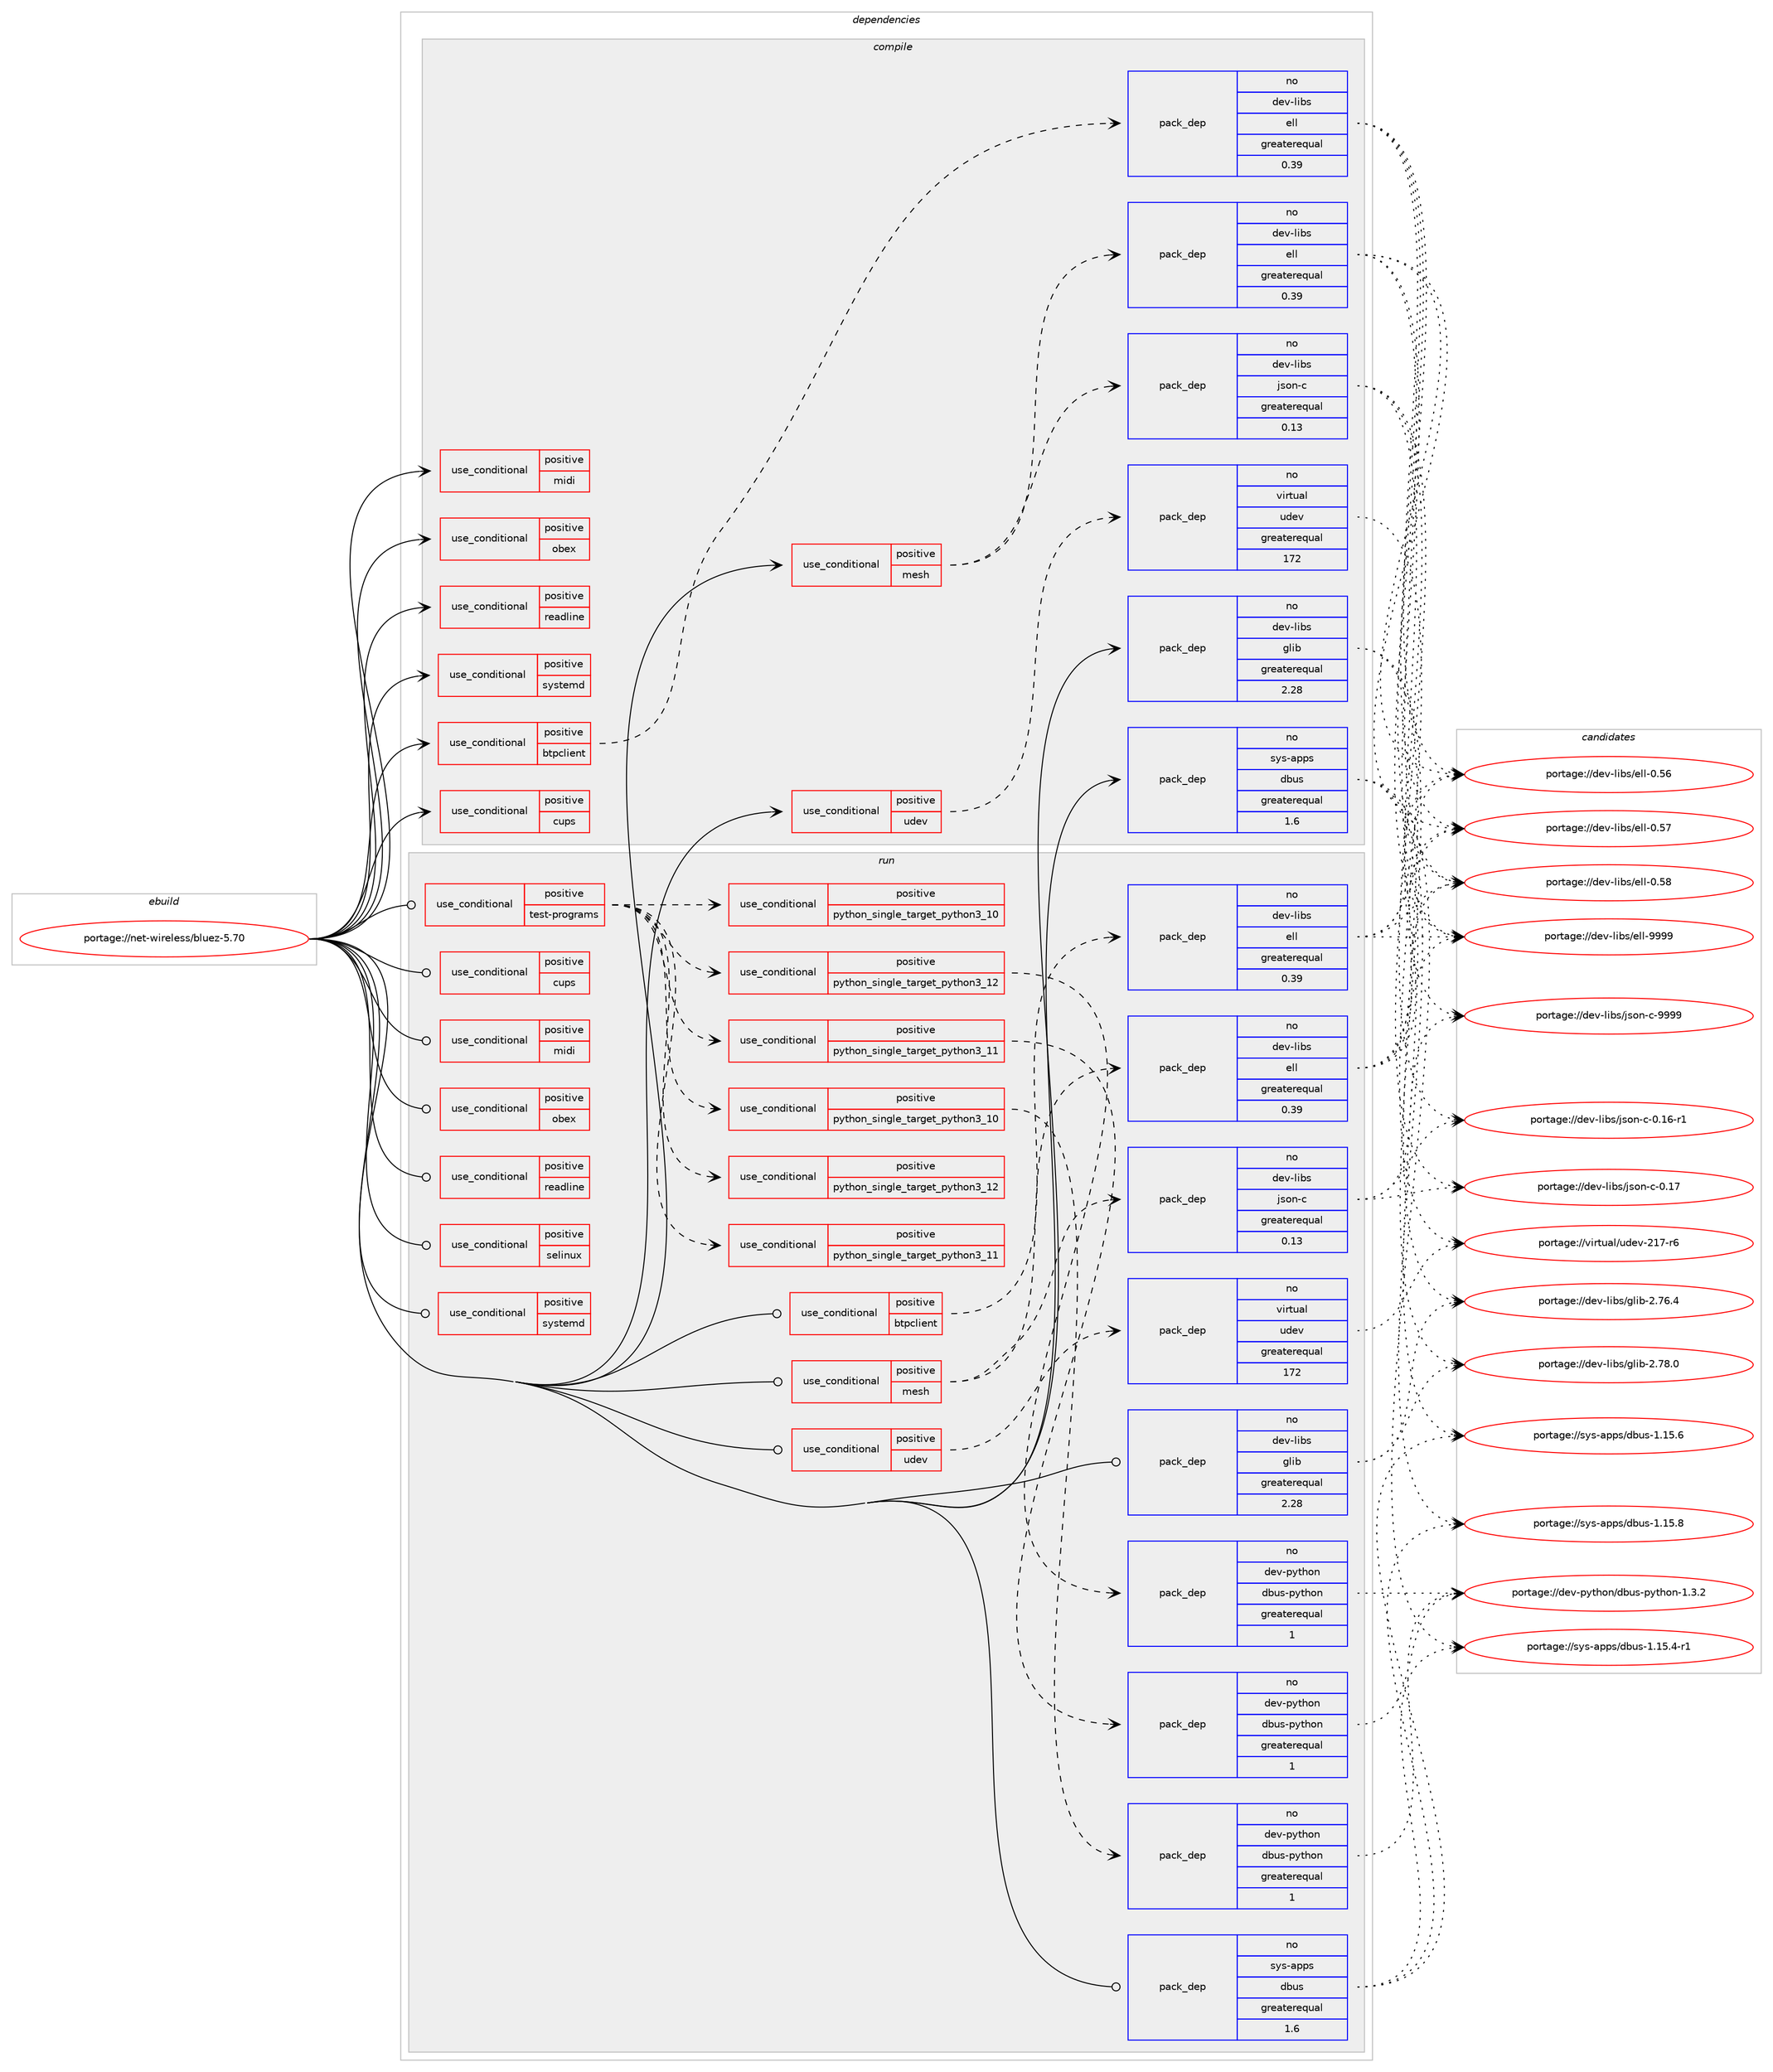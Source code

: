 digraph prolog {

# *************
# Graph options
# *************

newrank=true;
concentrate=true;
compound=true;
graph [rankdir=LR,fontname=Helvetica,fontsize=10,ranksep=1.5];#, ranksep=2.5, nodesep=0.2];
edge  [arrowhead=vee];
node  [fontname=Helvetica,fontsize=10];

# **********
# The ebuild
# **********

subgraph cluster_leftcol {
color=gray;
label=<<i>ebuild</i>>;
id [label="portage://net-wireless/bluez-5.70", color=red, width=4, href="../net-wireless/bluez-5.70.svg"];
}

# ****************
# The dependencies
# ****************

subgraph cluster_midcol {
color=gray;
label=<<i>dependencies</i>>;
subgraph cluster_compile {
fillcolor="#eeeeee";
style=filled;
label=<<i>compile</i>>;
subgraph cond183 {
dependency275 [label=<<TABLE BORDER="0" CELLBORDER="1" CELLSPACING="0" CELLPADDING="4"><TR><TD ROWSPAN="3" CELLPADDING="10">use_conditional</TD></TR><TR><TD>positive</TD></TR><TR><TD>btpclient</TD></TR></TABLE>>, shape=none, color=red];
subgraph pack91 {
dependency276 [label=<<TABLE BORDER="0" CELLBORDER="1" CELLSPACING="0" CELLPADDING="4" WIDTH="220"><TR><TD ROWSPAN="6" CELLPADDING="30">pack_dep</TD></TR><TR><TD WIDTH="110">no</TD></TR><TR><TD>dev-libs</TD></TR><TR><TD>ell</TD></TR><TR><TD>greaterequal</TD></TR><TR><TD>0.39</TD></TR></TABLE>>, shape=none, color=blue];
}
dependency275:e -> dependency276:w [weight=20,style="dashed",arrowhead="vee"];
}
id:e -> dependency275:w [weight=20,style="solid",arrowhead="vee"];
subgraph cond184 {
dependency277 [label=<<TABLE BORDER="0" CELLBORDER="1" CELLSPACING="0" CELLPADDING="4"><TR><TD ROWSPAN="3" CELLPADDING="10">use_conditional</TD></TR><TR><TD>positive</TD></TR><TR><TD>cups</TD></TR></TABLE>>, shape=none, color=red];
# *** BEGIN UNKNOWN DEPENDENCY TYPE (TODO) ***
# dependency277 -> package_dependency(portage://net-wireless/bluez-5.70,install,no,net-print,cups,none,[,,],any_same_slot,[])
# *** END UNKNOWN DEPENDENCY TYPE (TODO) ***

}
id:e -> dependency277:w [weight=20,style="solid",arrowhead="vee"];
subgraph cond185 {
dependency278 [label=<<TABLE BORDER="0" CELLBORDER="1" CELLSPACING="0" CELLPADDING="4"><TR><TD ROWSPAN="3" CELLPADDING="10">use_conditional</TD></TR><TR><TD>positive</TD></TR><TR><TD>mesh</TD></TR></TABLE>>, shape=none, color=red];
subgraph pack92 {
dependency279 [label=<<TABLE BORDER="0" CELLBORDER="1" CELLSPACING="0" CELLPADDING="4" WIDTH="220"><TR><TD ROWSPAN="6" CELLPADDING="30">pack_dep</TD></TR><TR><TD WIDTH="110">no</TD></TR><TR><TD>dev-libs</TD></TR><TR><TD>ell</TD></TR><TR><TD>greaterequal</TD></TR><TR><TD>0.39</TD></TR></TABLE>>, shape=none, color=blue];
}
dependency278:e -> dependency279:w [weight=20,style="dashed",arrowhead="vee"];
subgraph pack93 {
dependency280 [label=<<TABLE BORDER="0" CELLBORDER="1" CELLSPACING="0" CELLPADDING="4" WIDTH="220"><TR><TD ROWSPAN="6" CELLPADDING="30">pack_dep</TD></TR><TR><TD WIDTH="110">no</TD></TR><TR><TD>dev-libs</TD></TR><TR><TD>json-c</TD></TR><TR><TD>greaterequal</TD></TR><TR><TD>0.13</TD></TR></TABLE>>, shape=none, color=blue];
}
dependency278:e -> dependency280:w [weight=20,style="dashed",arrowhead="vee"];
# *** BEGIN UNKNOWN DEPENDENCY TYPE (TODO) ***
# dependency278 -> package_dependency(portage://net-wireless/bluez-5.70,install,no,sys-libs,readline,none,[,,],[slot(0),equal],[])
# *** END UNKNOWN DEPENDENCY TYPE (TODO) ***

}
id:e -> dependency278:w [weight=20,style="solid",arrowhead="vee"];
subgraph cond186 {
dependency281 [label=<<TABLE BORDER="0" CELLBORDER="1" CELLSPACING="0" CELLPADDING="4"><TR><TD ROWSPAN="3" CELLPADDING="10">use_conditional</TD></TR><TR><TD>positive</TD></TR><TR><TD>midi</TD></TR></TABLE>>, shape=none, color=red];
# *** BEGIN UNKNOWN DEPENDENCY TYPE (TODO) ***
# dependency281 -> package_dependency(portage://net-wireless/bluez-5.70,install,no,media-libs,alsa-lib,none,[,,],[],[])
# *** END UNKNOWN DEPENDENCY TYPE (TODO) ***

}
id:e -> dependency281:w [weight=20,style="solid",arrowhead="vee"];
subgraph cond187 {
dependency282 [label=<<TABLE BORDER="0" CELLBORDER="1" CELLSPACING="0" CELLPADDING="4"><TR><TD ROWSPAN="3" CELLPADDING="10">use_conditional</TD></TR><TR><TD>positive</TD></TR><TR><TD>obex</TD></TR></TABLE>>, shape=none, color=red];
# *** BEGIN UNKNOWN DEPENDENCY TYPE (TODO) ***
# dependency282 -> package_dependency(portage://net-wireless/bluez-5.70,install,no,dev-libs,libical,none,[,,],any_same_slot,[])
# *** END UNKNOWN DEPENDENCY TYPE (TODO) ***

}
id:e -> dependency282:w [weight=20,style="solid",arrowhead="vee"];
subgraph cond188 {
dependency283 [label=<<TABLE BORDER="0" CELLBORDER="1" CELLSPACING="0" CELLPADDING="4"><TR><TD ROWSPAN="3" CELLPADDING="10">use_conditional</TD></TR><TR><TD>positive</TD></TR><TR><TD>readline</TD></TR></TABLE>>, shape=none, color=red];
# *** BEGIN UNKNOWN DEPENDENCY TYPE (TODO) ***
# dependency283 -> package_dependency(portage://net-wireless/bluez-5.70,install,no,sys-libs,readline,none,[,,],[slot(0),equal],[])
# *** END UNKNOWN DEPENDENCY TYPE (TODO) ***

}
id:e -> dependency283:w [weight=20,style="solid",arrowhead="vee"];
subgraph cond189 {
dependency284 [label=<<TABLE BORDER="0" CELLBORDER="1" CELLSPACING="0" CELLPADDING="4"><TR><TD ROWSPAN="3" CELLPADDING="10">use_conditional</TD></TR><TR><TD>positive</TD></TR><TR><TD>systemd</TD></TR></TABLE>>, shape=none, color=red];
# *** BEGIN UNKNOWN DEPENDENCY TYPE (TODO) ***
# dependency284 -> package_dependency(portage://net-wireless/bluez-5.70,install,no,sys-apps,systemd,none,[,,],[],[])
# *** END UNKNOWN DEPENDENCY TYPE (TODO) ***

}
id:e -> dependency284:w [weight=20,style="solid",arrowhead="vee"];
subgraph cond190 {
dependency285 [label=<<TABLE BORDER="0" CELLBORDER="1" CELLSPACING="0" CELLPADDING="4"><TR><TD ROWSPAN="3" CELLPADDING="10">use_conditional</TD></TR><TR><TD>positive</TD></TR><TR><TD>udev</TD></TR></TABLE>>, shape=none, color=red];
subgraph pack94 {
dependency286 [label=<<TABLE BORDER="0" CELLBORDER="1" CELLSPACING="0" CELLPADDING="4" WIDTH="220"><TR><TD ROWSPAN="6" CELLPADDING="30">pack_dep</TD></TR><TR><TD WIDTH="110">no</TD></TR><TR><TD>virtual</TD></TR><TR><TD>udev</TD></TR><TR><TD>greaterequal</TD></TR><TR><TD>172</TD></TR></TABLE>>, shape=none, color=blue];
}
dependency285:e -> dependency286:w [weight=20,style="dashed",arrowhead="vee"];
}
id:e -> dependency285:w [weight=20,style="solid",arrowhead="vee"];
subgraph pack95 {
dependency287 [label=<<TABLE BORDER="0" CELLBORDER="1" CELLSPACING="0" CELLPADDING="4" WIDTH="220"><TR><TD ROWSPAN="6" CELLPADDING="30">pack_dep</TD></TR><TR><TD WIDTH="110">no</TD></TR><TR><TD>dev-libs</TD></TR><TR><TD>glib</TD></TR><TR><TD>greaterequal</TD></TR><TR><TD>2.28</TD></TR></TABLE>>, shape=none, color=blue];
}
id:e -> dependency287:w [weight=20,style="solid",arrowhead="vee"];
subgraph pack96 {
dependency288 [label=<<TABLE BORDER="0" CELLBORDER="1" CELLSPACING="0" CELLPADDING="4" WIDTH="220"><TR><TD ROWSPAN="6" CELLPADDING="30">pack_dep</TD></TR><TR><TD WIDTH="110">no</TD></TR><TR><TD>sys-apps</TD></TR><TR><TD>dbus</TD></TR><TR><TD>greaterequal</TD></TR><TR><TD>1.6</TD></TR></TABLE>>, shape=none, color=blue];
}
id:e -> dependency288:w [weight=20,style="solid",arrowhead="vee"];
}
subgraph cluster_compileandrun {
fillcolor="#eeeeee";
style=filled;
label=<<i>compile and run</i>>;
}
subgraph cluster_run {
fillcolor="#eeeeee";
style=filled;
label=<<i>run</i>>;
subgraph cond191 {
dependency289 [label=<<TABLE BORDER="0" CELLBORDER="1" CELLSPACING="0" CELLPADDING="4"><TR><TD ROWSPAN="3" CELLPADDING="10">use_conditional</TD></TR><TR><TD>positive</TD></TR><TR><TD>btpclient</TD></TR></TABLE>>, shape=none, color=red];
subgraph pack97 {
dependency290 [label=<<TABLE BORDER="0" CELLBORDER="1" CELLSPACING="0" CELLPADDING="4" WIDTH="220"><TR><TD ROWSPAN="6" CELLPADDING="30">pack_dep</TD></TR><TR><TD WIDTH="110">no</TD></TR><TR><TD>dev-libs</TD></TR><TR><TD>ell</TD></TR><TR><TD>greaterequal</TD></TR><TR><TD>0.39</TD></TR></TABLE>>, shape=none, color=blue];
}
dependency289:e -> dependency290:w [weight=20,style="dashed",arrowhead="vee"];
}
id:e -> dependency289:w [weight=20,style="solid",arrowhead="odot"];
subgraph cond192 {
dependency291 [label=<<TABLE BORDER="0" CELLBORDER="1" CELLSPACING="0" CELLPADDING="4"><TR><TD ROWSPAN="3" CELLPADDING="10">use_conditional</TD></TR><TR><TD>positive</TD></TR><TR><TD>cups</TD></TR></TABLE>>, shape=none, color=red];
# *** BEGIN UNKNOWN DEPENDENCY TYPE (TODO) ***
# dependency291 -> package_dependency(portage://net-wireless/bluez-5.70,run,no,net-print,cups,none,[,,],any_same_slot,[])
# *** END UNKNOWN DEPENDENCY TYPE (TODO) ***

}
id:e -> dependency291:w [weight=20,style="solid",arrowhead="odot"];
subgraph cond193 {
dependency292 [label=<<TABLE BORDER="0" CELLBORDER="1" CELLSPACING="0" CELLPADDING="4"><TR><TD ROWSPAN="3" CELLPADDING="10">use_conditional</TD></TR><TR><TD>positive</TD></TR><TR><TD>mesh</TD></TR></TABLE>>, shape=none, color=red];
subgraph pack98 {
dependency293 [label=<<TABLE BORDER="0" CELLBORDER="1" CELLSPACING="0" CELLPADDING="4" WIDTH="220"><TR><TD ROWSPAN="6" CELLPADDING="30">pack_dep</TD></TR><TR><TD WIDTH="110">no</TD></TR><TR><TD>dev-libs</TD></TR><TR><TD>ell</TD></TR><TR><TD>greaterequal</TD></TR><TR><TD>0.39</TD></TR></TABLE>>, shape=none, color=blue];
}
dependency292:e -> dependency293:w [weight=20,style="dashed",arrowhead="vee"];
subgraph pack99 {
dependency294 [label=<<TABLE BORDER="0" CELLBORDER="1" CELLSPACING="0" CELLPADDING="4" WIDTH="220"><TR><TD ROWSPAN="6" CELLPADDING="30">pack_dep</TD></TR><TR><TD WIDTH="110">no</TD></TR><TR><TD>dev-libs</TD></TR><TR><TD>json-c</TD></TR><TR><TD>greaterequal</TD></TR><TR><TD>0.13</TD></TR></TABLE>>, shape=none, color=blue];
}
dependency292:e -> dependency294:w [weight=20,style="dashed",arrowhead="vee"];
# *** BEGIN UNKNOWN DEPENDENCY TYPE (TODO) ***
# dependency292 -> package_dependency(portage://net-wireless/bluez-5.70,run,no,sys-libs,readline,none,[,,],[slot(0),equal],[])
# *** END UNKNOWN DEPENDENCY TYPE (TODO) ***

}
id:e -> dependency292:w [weight=20,style="solid",arrowhead="odot"];
subgraph cond194 {
dependency295 [label=<<TABLE BORDER="0" CELLBORDER="1" CELLSPACING="0" CELLPADDING="4"><TR><TD ROWSPAN="3" CELLPADDING="10">use_conditional</TD></TR><TR><TD>positive</TD></TR><TR><TD>midi</TD></TR></TABLE>>, shape=none, color=red];
# *** BEGIN UNKNOWN DEPENDENCY TYPE (TODO) ***
# dependency295 -> package_dependency(portage://net-wireless/bluez-5.70,run,no,media-libs,alsa-lib,none,[,,],[],[])
# *** END UNKNOWN DEPENDENCY TYPE (TODO) ***

}
id:e -> dependency295:w [weight=20,style="solid",arrowhead="odot"];
subgraph cond195 {
dependency296 [label=<<TABLE BORDER="0" CELLBORDER="1" CELLSPACING="0" CELLPADDING="4"><TR><TD ROWSPAN="3" CELLPADDING="10">use_conditional</TD></TR><TR><TD>positive</TD></TR><TR><TD>obex</TD></TR></TABLE>>, shape=none, color=red];
# *** BEGIN UNKNOWN DEPENDENCY TYPE (TODO) ***
# dependency296 -> package_dependency(portage://net-wireless/bluez-5.70,run,no,dev-libs,libical,none,[,,],any_same_slot,[])
# *** END UNKNOWN DEPENDENCY TYPE (TODO) ***

}
id:e -> dependency296:w [weight=20,style="solid",arrowhead="odot"];
subgraph cond196 {
dependency297 [label=<<TABLE BORDER="0" CELLBORDER="1" CELLSPACING="0" CELLPADDING="4"><TR><TD ROWSPAN="3" CELLPADDING="10">use_conditional</TD></TR><TR><TD>positive</TD></TR><TR><TD>readline</TD></TR></TABLE>>, shape=none, color=red];
# *** BEGIN UNKNOWN DEPENDENCY TYPE (TODO) ***
# dependency297 -> package_dependency(portage://net-wireless/bluez-5.70,run,no,sys-libs,readline,none,[,,],[slot(0),equal],[])
# *** END UNKNOWN DEPENDENCY TYPE (TODO) ***

}
id:e -> dependency297:w [weight=20,style="solid",arrowhead="odot"];
subgraph cond197 {
dependency298 [label=<<TABLE BORDER="0" CELLBORDER="1" CELLSPACING="0" CELLPADDING="4"><TR><TD ROWSPAN="3" CELLPADDING="10">use_conditional</TD></TR><TR><TD>positive</TD></TR><TR><TD>selinux</TD></TR></TABLE>>, shape=none, color=red];
# *** BEGIN UNKNOWN DEPENDENCY TYPE (TODO) ***
# dependency298 -> package_dependency(portage://net-wireless/bluez-5.70,run,no,sec-policy,selinux-bluetooth,none,[,,],[],[])
# *** END UNKNOWN DEPENDENCY TYPE (TODO) ***

}
id:e -> dependency298:w [weight=20,style="solid",arrowhead="odot"];
subgraph cond198 {
dependency299 [label=<<TABLE BORDER="0" CELLBORDER="1" CELLSPACING="0" CELLPADDING="4"><TR><TD ROWSPAN="3" CELLPADDING="10">use_conditional</TD></TR><TR><TD>positive</TD></TR><TR><TD>systemd</TD></TR></TABLE>>, shape=none, color=red];
# *** BEGIN UNKNOWN DEPENDENCY TYPE (TODO) ***
# dependency299 -> package_dependency(portage://net-wireless/bluez-5.70,run,no,sys-apps,systemd,none,[,,],[],[])
# *** END UNKNOWN DEPENDENCY TYPE (TODO) ***

}
id:e -> dependency299:w [weight=20,style="solid",arrowhead="odot"];
subgraph cond199 {
dependency300 [label=<<TABLE BORDER="0" CELLBORDER="1" CELLSPACING="0" CELLPADDING="4"><TR><TD ROWSPAN="3" CELLPADDING="10">use_conditional</TD></TR><TR><TD>positive</TD></TR><TR><TD>test-programs</TD></TR></TABLE>>, shape=none, color=red];
subgraph cond200 {
dependency301 [label=<<TABLE BORDER="0" CELLBORDER="1" CELLSPACING="0" CELLPADDING="4"><TR><TD ROWSPAN="3" CELLPADDING="10">use_conditional</TD></TR><TR><TD>positive</TD></TR><TR><TD>python_single_target_python3_10</TD></TR></TABLE>>, shape=none, color=red];
# *** BEGIN UNKNOWN DEPENDENCY TYPE (TODO) ***
# dependency301 -> package_dependency(portage://net-wireless/bluez-5.70,run,no,dev-lang,python,none,[,,],[slot(3.10)],[])
# *** END UNKNOWN DEPENDENCY TYPE (TODO) ***

}
dependency300:e -> dependency301:w [weight=20,style="dashed",arrowhead="vee"];
subgraph cond201 {
dependency302 [label=<<TABLE BORDER="0" CELLBORDER="1" CELLSPACING="0" CELLPADDING="4"><TR><TD ROWSPAN="3" CELLPADDING="10">use_conditional</TD></TR><TR><TD>positive</TD></TR><TR><TD>python_single_target_python3_11</TD></TR></TABLE>>, shape=none, color=red];
# *** BEGIN UNKNOWN DEPENDENCY TYPE (TODO) ***
# dependency302 -> package_dependency(portage://net-wireless/bluez-5.70,run,no,dev-lang,python,none,[,,],[slot(3.11)],[])
# *** END UNKNOWN DEPENDENCY TYPE (TODO) ***

}
dependency300:e -> dependency302:w [weight=20,style="dashed",arrowhead="vee"];
subgraph cond202 {
dependency303 [label=<<TABLE BORDER="0" CELLBORDER="1" CELLSPACING="0" CELLPADDING="4"><TR><TD ROWSPAN="3" CELLPADDING="10">use_conditional</TD></TR><TR><TD>positive</TD></TR><TR><TD>python_single_target_python3_12</TD></TR></TABLE>>, shape=none, color=red];
# *** BEGIN UNKNOWN DEPENDENCY TYPE (TODO) ***
# dependency303 -> package_dependency(portage://net-wireless/bluez-5.70,run,no,dev-lang,python,none,[,,],[slot(3.12)],[])
# *** END UNKNOWN DEPENDENCY TYPE (TODO) ***

}
dependency300:e -> dependency303:w [weight=20,style="dashed",arrowhead="vee"];
subgraph cond203 {
dependency304 [label=<<TABLE BORDER="0" CELLBORDER="1" CELLSPACING="0" CELLPADDING="4"><TR><TD ROWSPAN="3" CELLPADDING="10">use_conditional</TD></TR><TR><TD>positive</TD></TR><TR><TD>python_single_target_python3_10</TD></TR></TABLE>>, shape=none, color=red];
subgraph pack100 {
dependency305 [label=<<TABLE BORDER="0" CELLBORDER="1" CELLSPACING="0" CELLPADDING="4" WIDTH="220"><TR><TD ROWSPAN="6" CELLPADDING="30">pack_dep</TD></TR><TR><TD WIDTH="110">no</TD></TR><TR><TD>dev-python</TD></TR><TR><TD>dbus-python</TD></TR><TR><TD>greaterequal</TD></TR><TR><TD>1</TD></TR></TABLE>>, shape=none, color=blue];
}
dependency304:e -> dependency305:w [weight=20,style="dashed",arrowhead="vee"];
# *** BEGIN UNKNOWN DEPENDENCY TYPE (TODO) ***
# dependency304 -> package_dependency(portage://net-wireless/bluez-5.70,run,no,dev-python,pygobject,none,[,,],[slot(3)],[use(enable(python_targets_python3_10),negative)])
# *** END UNKNOWN DEPENDENCY TYPE (TODO) ***

}
dependency300:e -> dependency304:w [weight=20,style="dashed",arrowhead="vee"];
subgraph cond204 {
dependency306 [label=<<TABLE BORDER="0" CELLBORDER="1" CELLSPACING="0" CELLPADDING="4"><TR><TD ROWSPAN="3" CELLPADDING="10">use_conditional</TD></TR><TR><TD>positive</TD></TR><TR><TD>python_single_target_python3_11</TD></TR></TABLE>>, shape=none, color=red];
subgraph pack101 {
dependency307 [label=<<TABLE BORDER="0" CELLBORDER="1" CELLSPACING="0" CELLPADDING="4" WIDTH="220"><TR><TD ROWSPAN="6" CELLPADDING="30">pack_dep</TD></TR><TR><TD WIDTH="110">no</TD></TR><TR><TD>dev-python</TD></TR><TR><TD>dbus-python</TD></TR><TR><TD>greaterequal</TD></TR><TR><TD>1</TD></TR></TABLE>>, shape=none, color=blue];
}
dependency306:e -> dependency307:w [weight=20,style="dashed",arrowhead="vee"];
# *** BEGIN UNKNOWN DEPENDENCY TYPE (TODO) ***
# dependency306 -> package_dependency(portage://net-wireless/bluez-5.70,run,no,dev-python,pygobject,none,[,,],[slot(3)],[use(enable(python_targets_python3_11),negative)])
# *** END UNKNOWN DEPENDENCY TYPE (TODO) ***

}
dependency300:e -> dependency306:w [weight=20,style="dashed",arrowhead="vee"];
subgraph cond205 {
dependency308 [label=<<TABLE BORDER="0" CELLBORDER="1" CELLSPACING="0" CELLPADDING="4"><TR><TD ROWSPAN="3" CELLPADDING="10">use_conditional</TD></TR><TR><TD>positive</TD></TR><TR><TD>python_single_target_python3_12</TD></TR></TABLE>>, shape=none, color=red];
subgraph pack102 {
dependency309 [label=<<TABLE BORDER="0" CELLBORDER="1" CELLSPACING="0" CELLPADDING="4" WIDTH="220"><TR><TD ROWSPAN="6" CELLPADDING="30">pack_dep</TD></TR><TR><TD WIDTH="110">no</TD></TR><TR><TD>dev-python</TD></TR><TR><TD>dbus-python</TD></TR><TR><TD>greaterequal</TD></TR><TR><TD>1</TD></TR></TABLE>>, shape=none, color=blue];
}
dependency308:e -> dependency309:w [weight=20,style="dashed",arrowhead="vee"];
# *** BEGIN UNKNOWN DEPENDENCY TYPE (TODO) ***
# dependency308 -> package_dependency(portage://net-wireless/bluez-5.70,run,no,dev-python,pygobject,none,[,,],[slot(3)],[use(enable(python_targets_python3_12),negative)])
# *** END UNKNOWN DEPENDENCY TYPE (TODO) ***

}
dependency300:e -> dependency308:w [weight=20,style="dashed",arrowhead="vee"];
}
id:e -> dependency300:w [weight=20,style="solid",arrowhead="odot"];
subgraph cond206 {
dependency310 [label=<<TABLE BORDER="0" CELLBORDER="1" CELLSPACING="0" CELLPADDING="4"><TR><TD ROWSPAN="3" CELLPADDING="10">use_conditional</TD></TR><TR><TD>positive</TD></TR><TR><TD>udev</TD></TR></TABLE>>, shape=none, color=red];
subgraph pack103 {
dependency311 [label=<<TABLE BORDER="0" CELLBORDER="1" CELLSPACING="0" CELLPADDING="4" WIDTH="220"><TR><TD ROWSPAN="6" CELLPADDING="30">pack_dep</TD></TR><TR><TD WIDTH="110">no</TD></TR><TR><TD>virtual</TD></TR><TR><TD>udev</TD></TR><TR><TD>greaterequal</TD></TR><TR><TD>172</TD></TR></TABLE>>, shape=none, color=blue];
}
dependency310:e -> dependency311:w [weight=20,style="dashed",arrowhead="vee"];
}
id:e -> dependency310:w [weight=20,style="solid",arrowhead="odot"];
subgraph pack104 {
dependency312 [label=<<TABLE BORDER="0" CELLBORDER="1" CELLSPACING="0" CELLPADDING="4" WIDTH="220"><TR><TD ROWSPAN="6" CELLPADDING="30">pack_dep</TD></TR><TR><TD WIDTH="110">no</TD></TR><TR><TD>dev-libs</TD></TR><TR><TD>glib</TD></TR><TR><TD>greaterequal</TD></TR><TR><TD>2.28</TD></TR></TABLE>>, shape=none, color=blue];
}
id:e -> dependency312:w [weight=20,style="solid",arrowhead="odot"];
subgraph pack105 {
dependency313 [label=<<TABLE BORDER="0" CELLBORDER="1" CELLSPACING="0" CELLPADDING="4" WIDTH="220"><TR><TD ROWSPAN="6" CELLPADDING="30">pack_dep</TD></TR><TR><TD WIDTH="110">no</TD></TR><TR><TD>sys-apps</TD></TR><TR><TD>dbus</TD></TR><TR><TD>greaterequal</TD></TR><TR><TD>1.6</TD></TR></TABLE>>, shape=none, color=blue];
}
id:e -> dependency313:w [weight=20,style="solid",arrowhead="odot"];
}
}

# **************
# The candidates
# **************

subgraph cluster_choices {
rank=same;
color=gray;
label=<<i>candidates</i>>;

subgraph choice91 {
color=black;
nodesep=1;
choice1001011184510810598115471011081084548465354 [label="portage://dev-libs/ell-0.56", color=red, width=4,href="../dev-libs/ell-0.56.svg"];
choice1001011184510810598115471011081084548465355 [label="portage://dev-libs/ell-0.57", color=red, width=4,href="../dev-libs/ell-0.57.svg"];
choice1001011184510810598115471011081084548465356 [label="portage://dev-libs/ell-0.58", color=red, width=4,href="../dev-libs/ell-0.58.svg"];
choice1001011184510810598115471011081084557575757 [label="portage://dev-libs/ell-9999", color=red, width=4,href="../dev-libs/ell-9999.svg"];
dependency276:e -> choice1001011184510810598115471011081084548465354:w [style=dotted,weight="100"];
dependency276:e -> choice1001011184510810598115471011081084548465355:w [style=dotted,weight="100"];
dependency276:e -> choice1001011184510810598115471011081084548465356:w [style=dotted,weight="100"];
dependency276:e -> choice1001011184510810598115471011081084557575757:w [style=dotted,weight="100"];
}
subgraph choice92 {
color=black;
nodesep=1;
choice1001011184510810598115471011081084548465354 [label="portage://dev-libs/ell-0.56", color=red, width=4,href="../dev-libs/ell-0.56.svg"];
choice1001011184510810598115471011081084548465355 [label="portage://dev-libs/ell-0.57", color=red, width=4,href="../dev-libs/ell-0.57.svg"];
choice1001011184510810598115471011081084548465356 [label="portage://dev-libs/ell-0.58", color=red, width=4,href="../dev-libs/ell-0.58.svg"];
choice1001011184510810598115471011081084557575757 [label="portage://dev-libs/ell-9999", color=red, width=4,href="../dev-libs/ell-9999.svg"];
dependency279:e -> choice1001011184510810598115471011081084548465354:w [style=dotted,weight="100"];
dependency279:e -> choice1001011184510810598115471011081084548465355:w [style=dotted,weight="100"];
dependency279:e -> choice1001011184510810598115471011081084548465356:w [style=dotted,weight="100"];
dependency279:e -> choice1001011184510810598115471011081084557575757:w [style=dotted,weight="100"];
}
subgraph choice93 {
color=black;
nodesep=1;
choice100101118451081059811547106115111110459945484649544511449 [label="portage://dev-libs/json-c-0.16-r1", color=red, width=4,href="../dev-libs/json-c-0.16-r1.svg"];
choice10010111845108105981154710611511111045994548464955 [label="portage://dev-libs/json-c-0.17", color=red, width=4,href="../dev-libs/json-c-0.17.svg"];
choice10010111845108105981154710611511111045994557575757 [label="portage://dev-libs/json-c-9999", color=red, width=4,href="../dev-libs/json-c-9999.svg"];
dependency280:e -> choice100101118451081059811547106115111110459945484649544511449:w [style=dotted,weight="100"];
dependency280:e -> choice10010111845108105981154710611511111045994548464955:w [style=dotted,weight="100"];
dependency280:e -> choice10010111845108105981154710611511111045994557575757:w [style=dotted,weight="100"];
}
subgraph choice94 {
color=black;
nodesep=1;
choice1181051141161179710847117100101118455049554511454 [label="portage://virtual/udev-217-r6", color=red, width=4,href="../virtual/udev-217-r6.svg"];
dependency286:e -> choice1181051141161179710847117100101118455049554511454:w [style=dotted,weight="100"];
}
subgraph choice95 {
color=black;
nodesep=1;
choice1001011184510810598115471031081059845504655544652 [label="portage://dev-libs/glib-2.76.4", color=red, width=4,href="../dev-libs/glib-2.76.4.svg"];
choice1001011184510810598115471031081059845504655564648 [label="portage://dev-libs/glib-2.78.0", color=red, width=4,href="../dev-libs/glib-2.78.0.svg"];
dependency287:e -> choice1001011184510810598115471031081059845504655544652:w [style=dotted,weight="100"];
dependency287:e -> choice1001011184510810598115471031081059845504655564648:w [style=dotted,weight="100"];
}
subgraph choice96 {
color=black;
nodesep=1;
choice11512111545971121121154710098117115454946495346524511449 [label="portage://sys-apps/dbus-1.15.4-r1", color=red, width=4,href="../sys-apps/dbus-1.15.4-r1.svg"];
choice1151211154597112112115471009811711545494649534654 [label="portage://sys-apps/dbus-1.15.6", color=red, width=4,href="../sys-apps/dbus-1.15.6.svg"];
choice1151211154597112112115471009811711545494649534656 [label="portage://sys-apps/dbus-1.15.8", color=red, width=4,href="../sys-apps/dbus-1.15.8.svg"];
dependency288:e -> choice11512111545971121121154710098117115454946495346524511449:w [style=dotted,weight="100"];
dependency288:e -> choice1151211154597112112115471009811711545494649534654:w [style=dotted,weight="100"];
dependency288:e -> choice1151211154597112112115471009811711545494649534656:w [style=dotted,weight="100"];
}
subgraph choice97 {
color=black;
nodesep=1;
choice1001011184510810598115471011081084548465354 [label="portage://dev-libs/ell-0.56", color=red, width=4,href="../dev-libs/ell-0.56.svg"];
choice1001011184510810598115471011081084548465355 [label="portage://dev-libs/ell-0.57", color=red, width=4,href="../dev-libs/ell-0.57.svg"];
choice1001011184510810598115471011081084548465356 [label="portage://dev-libs/ell-0.58", color=red, width=4,href="../dev-libs/ell-0.58.svg"];
choice1001011184510810598115471011081084557575757 [label="portage://dev-libs/ell-9999", color=red, width=4,href="../dev-libs/ell-9999.svg"];
dependency290:e -> choice1001011184510810598115471011081084548465354:w [style=dotted,weight="100"];
dependency290:e -> choice1001011184510810598115471011081084548465355:w [style=dotted,weight="100"];
dependency290:e -> choice1001011184510810598115471011081084548465356:w [style=dotted,weight="100"];
dependency290:e -> choice1001011184510810598115471011081084557575757:w [style=dotted,weight="100"];
}
subgraph choice98 {
color=black;
nodesep=1;
choice1001011184510810598115471011081084548465354 [label="portage://dev-libs/ell-0.56", color=red, width=4,href="../dev-libs/ell-0.56.svg"];
choice1001011184510810598115471011081084548465355 [label="portage://dev-libs/ell-0.57", color=red, width=4,href="../dev-libs/ell-0.57.svg"];
choice1001011184510810598115471011081084548465356 [label="portage://dev-libs/ell-0.58", color=red, width=4,href="../dev-libs/ell-0.58.svg"];
choice1001011184510810598115471011081084557575757 [label="portage://dev-libs/ell-9999", color=red, width=4,href="../dev-libs/ell-9999.svg"];
dependency293:e -> choice1001011184510810598115471011081084548465354:w [style=dotted,weight="100"];
dependency293:e -> choice1001011184510810598115471011081084548465355:w [style=dotted,weight="100"];
dependency293:e -> choice1001011184510810598115471011081084548465356:w [style=dotted,weight="100"];
dependency293:e -> choice1001011184510810598115471011081084557575757:w [style=dotted,weight="100"];
}
subgraph choice99 {
color=black;
nodesep=1;
choice100101118451081059811547106115111110459945484649544511449 [label="portage://dev-libs/json-c-0.16-r1", color=red, width=4,href="../dev-libs/json-c-0.16-r1.svg"];
choice10010111845108105981154710611511111045994548464955 [label="portage://dev-libs/json-c-0.17", color=red, width=4,href="../dev-libs/json-c-0.17.svg"];
choice10010111845108105981154710611511111045994557575757 [label="portage://dev-libs/json-c-9999", color=red, width=4,href="../dev-libs/json-c-9999.svg"];
dependency294:e -> choice100101118451081059811547106115111110459945484649544511449:w [style=dotted,weight="100"];
dependency294:e -> choice10010111845108105981154710611511111045994548464955:w [style=dotted,weight="100"];
dependency294:e -> choice10010111845108105981154710611511111045994557575757:w [style=dotted,weight="100"];
}
subgraph choice100 {
color=black;
nodesep=1;
choice10010111845112121116104111110471009811711545112121116104111110454946514650 [label="portage://dev-python/dbus-python-1.3.2", color=red, width=4,href="../dev-python/dbus-python-1.3.2.svg"];
dependency305:e -> choice10010111845112121116104111110471009811711545112121116104111110454946514650:w [style=dotted,weight="100"];
}
subgraph choice101 {
color=black;
nodesep=1;
choice10010111845112121116104111110471009811711545112121116104111110454946514650 [label="portage://dev-python/dbus-python-1.3.2", color=red, width=4,href="../dev-python/dbus-python-1.3.2.svg"];
dependency307:e -> choice10010111845112121116104111110471009811711545112121116104111110454946514650:w [style=dotted,weight="100"];
}
subgraph choice102 {
color=black;
nodesep=1;
choice10010111845112121116104111110471009811711545112121116104111110454946514650 [label="portage://dev-python/dbus-python-1.3.2", color=red, width=4,href="../dev-python/dbus-python-1.3.2.svg"];
dependency309:e -> choice10010111845112121116104111110471009811711545112121116104111110454946514650:w [style=dotted,weight="100"];
}
subgraph choice103 {
color=black;
nodesep=1;
choice1181051141161179710847117100101118455049554511454 [label="portage://virtual/udev-217-r6", color=red, width=4,href="../virtual/udev-217-r6.svg"];
dependency311:e -> choice1181051141161179710847117100101118455049554511454:w [style=dotted,weight="100"];
}
subgraph choice104 {
color=black;
nodesep=1;
choice1001011184510810598115471031081059845504655544652 [label="portage://dev-libs/glib-2.76.4", color=red, width=4,href="../dev-libs/glib-2.76.4.svg"];
choice1001011184510810598115471031081059845504655564648 [label="portage://dev-libs/glib-2.78.0", color=red, width=4,href="../dev-libs/glib-2.78.0.svg"];
dependency312:e -> choice1001011184510810598115471031081059845504655544652:w [style=dotted,weight="100"];
dependency312:e -> choice1001011184510810598115471031081059845504655564648:w [style=dotted,weight="100"];
}
subgraph choice105 {
color=black;
nodesep=1;
choice11512111545971121121154710098117115454946495346524511449 [label="portage://sys-apps/dbus-1.15.4-r1", color=red, width=4,href="../sys-apps/dbus-1.15.4-r1.svg"];
choice1151211154597112112115471009811711545494649534654 [label="portage://sys-apps/dbus-1.15.6", color=red, width=4,href="../sys-apps/dbus-1.15.6.svg"];
choice1151211154597112112115471009811711545494649534656 [label="portage://sys-apps/dbus-1.15.8", color=red, width=4,href="../sys-apps/dbus-1.15.8.svg"];
dependency313:e -> choice11512111545971121121154710098117115454946495346524511449:w [style=dotted,weight="100"];
dependency313:e -> choice1151211154597112112115471009811711545494649534654:w [style=dotted,weight="100"];
dependency313:e -> choice1151211154597112112115471009811711545494649534656:w [style=dotted,weight="100"];
}
}

}
